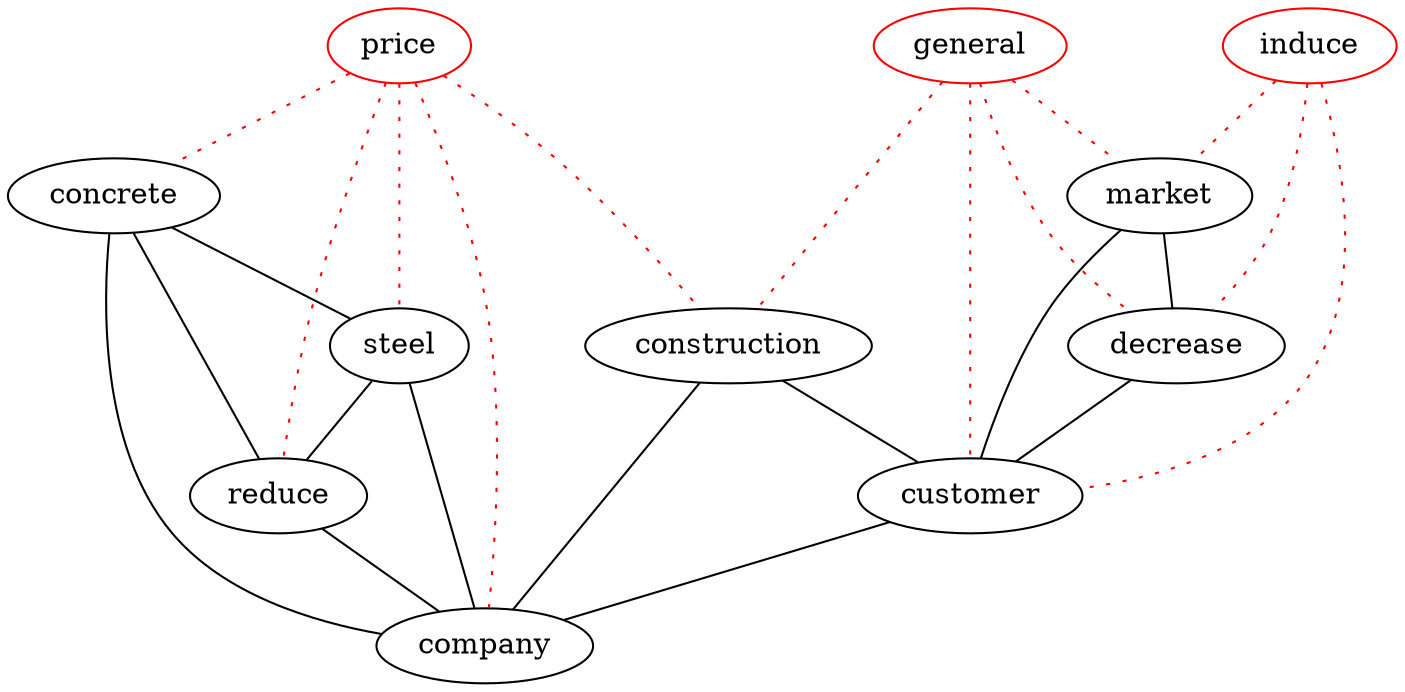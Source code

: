 graph keygraph {
graph [size="10,10"]
concrete [color="black"]
company [color="black"]
decrease [color="black"]
market [color="black"]
reduce [color="black"]
construction [color="black"]
customer [color="black"]
steel [color="black"]
induce [color="red"]
general [color="red"]
price [color="red"]
construction--customer
construction--company
concrete--reduce
steel--reduce
customer--company
market--decrease
market--customer
decrease--customer
concrete--steel
concrete--company
steel--company
reduce--company
induce--decrease [color="red", style="dotted"]
induce--market [color="red", style="dotted"]
induce--customer [color="red", style="dotted"]
general--decrease [color="red", style="dotted"]
general--market [color="red", style="dotted"]
general--construction [color="red", style="dotted"]
general--customer [color="red", style="dotted"]
price--concrete [color="red", style="dotted"]
price--company [color="red", style="dotted"]
price--reduce [color="red", style="dotted"]
price--construction [color="red", style="dotted"]
price--steel [color="red", style="dotted"]
}